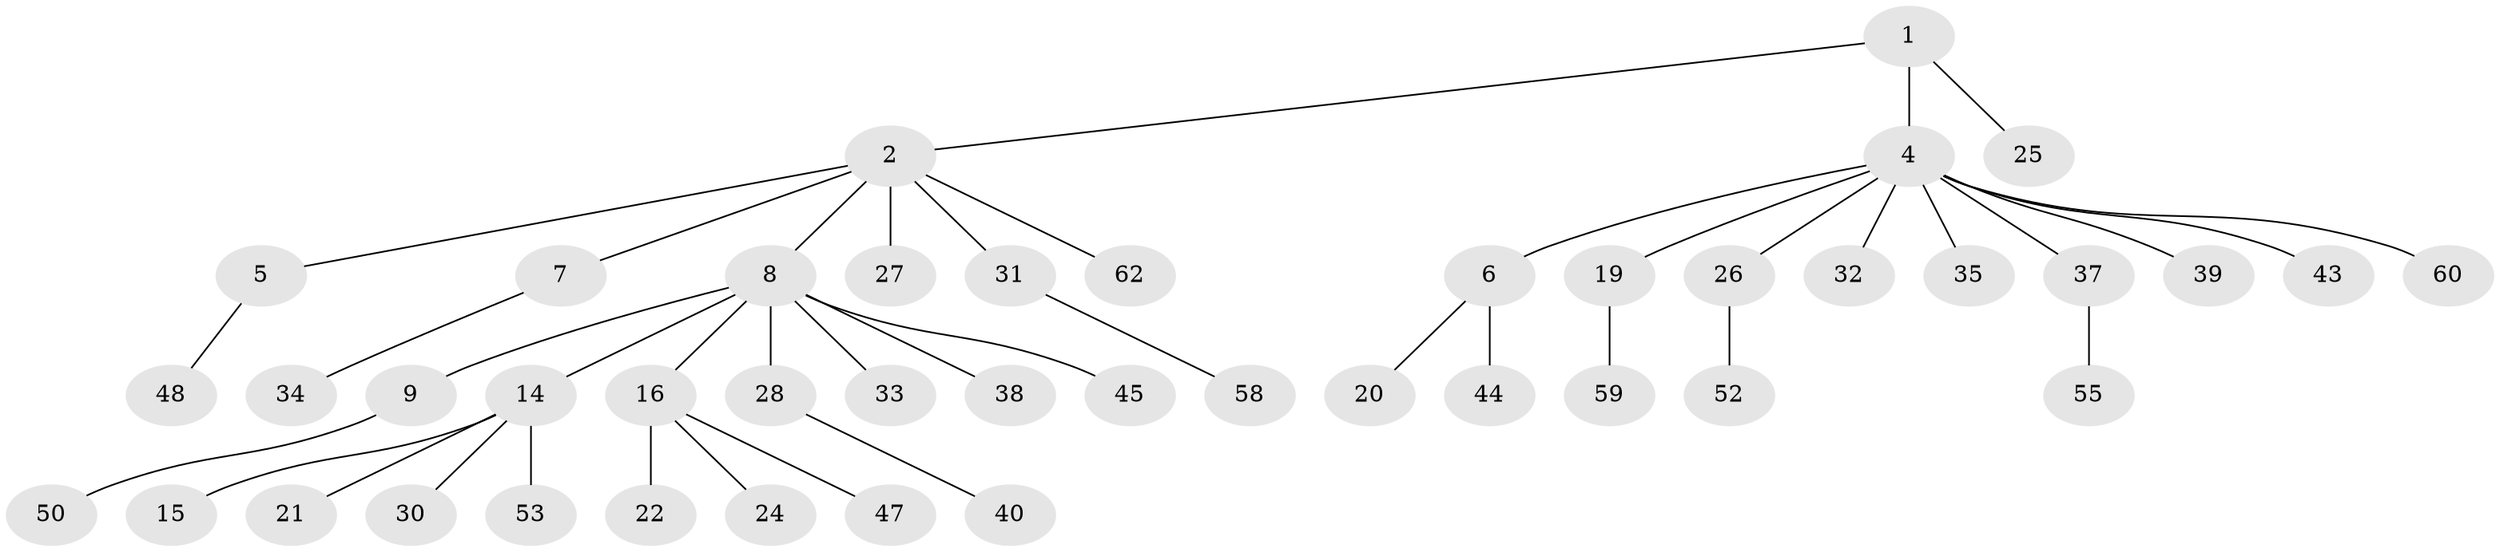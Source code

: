 // Generated by graph-tools (version 1.1) at 2025/52/02/27/25 19:52:10]
// undirected, 43 vertices, 42 edges
graph export_dot {
graph [start="1"]
  node [color=gray90,style=filled];
  1 [super="+61"];
  2 [super="+3"];
  4 [super="+23"];
  5 [super="+13"];
  6 [super="+12"];
  7 [super="+11"];
  8 [super="+10"];
  9 [super="+18"];
  14 [super="+17"];
  15;
  16 [super="+29"];
  19 [super="+41"];
  20;
  21;
  22 [super="+36"];
  24 [super="+42"];
  25;
  26 [super="+57"];
  27;
  28 [super="+46"];
  30;
  31;
  32 [super="+51"];
  33;
  34;
  35;
  37 [super="+54"];
  38;
  39 [super="+49"];
  40;
  43;
  44;
  45;
  47;
  48;
  50;
  52;
  53;
  55 [super="+56"];
  58;
  59;
  60;
  62;
  1 -- 2;
  1 -- 4;
  1 -- 25;
  2 -- 5;
  2 -- 7;
  2 -- 8;
  2 -- 27;
  2 -- 62;
  2 -- 31;
  4 -- 6;
  4 -- 19;
  4 -- 26;
  4 -- 35;
  4 -- 39;
  4 -- 60;
  4 -- 32;
  4 -- 43;
  4 -- 37;
  5 -- 48;
  6 -- 20;
  6 -- 44;
  7 -- 34;
  8 -- 9;
  8 -- 14;
  8 -- 16;
  8 -- 38;
  8 -- 33;
  8 -- 28;
  8 -- 45;
  9 -- 50;
  14 -- 15;
  14 -- 21;
  14 -- 30;
  14 -- 53;
  16 -- 22;
  16 -- 24;
  16 -- 47;
  19 -- 59;
  26 -- 52;
  28 -- 40;
  31 -- 58;
  37 -- 55;
}
